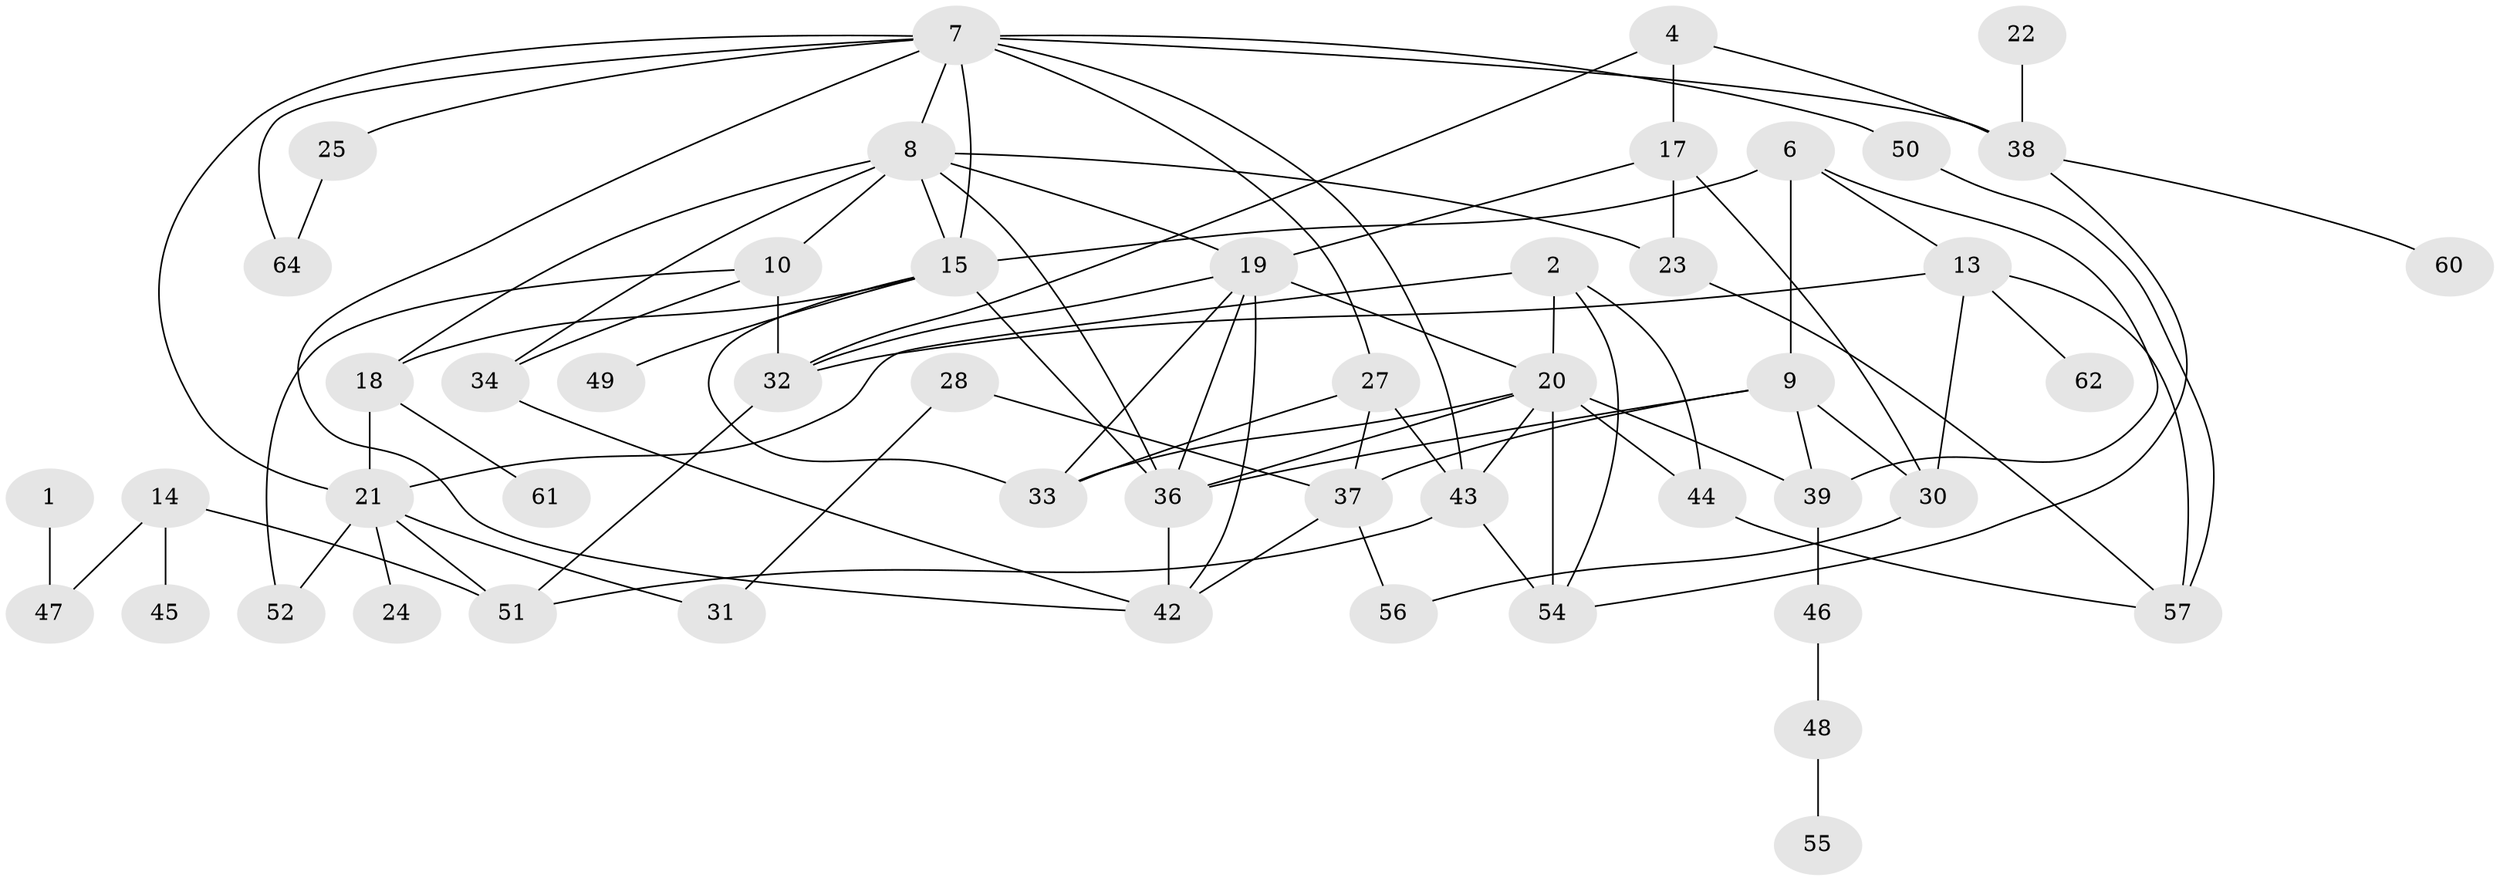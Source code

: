// original degree distribution, {2: 0.30708661417322836, 0: 0.09448818897637795, 1: 0.14173228346456693, 4: 0.16535433070866143, 3: 0.16535433070866143, 7: 0.015748031496062992, 5: 0.08661417322834646, 6: 0.023622047244094488}
// Generated by graph-tools (version 1.1) at 2025/33/03/09/25 02:33:44]
// undirected, 50 vertices, 90 edges
graph export_dot {
graph [start="1"]
  node [color=gray90,style=filled];
  1;
  2;
  4;
  6;
  7;
  8;
  9;
  10;
  13;
  14;
  15;
  17;
  18;
  19;
  20;
  21;
  22;
  23;
  24;
  25;
  27;
  28;
  30;
  31;
  32;
  33;
  34;
  36;
  37;
  38;
  39;
  42;
  43;
  44;
  45;
  46;
  47;
  48;
  49;
  50;
  51;
  52;
  54;
  55;
  56;
  57;
  60;
  61;
  62;
  64;
  1 -- 47 [weight=1.0];
  2 -- 20 [weight=1.0];
  2 -- 21 [weight=1.0];
  2 -- 44 [weight=1.0];
  2 -- 54 [weight=1.0];
  4 -- 17 [weight=1.0];
  4 -- 32 [weight=1.0];
  4 -- 38 [weight=1.0];
  6 -- 9 [weight=2.0];
  6 -- 13 [weight=2.0];
  6 -- 15 [weight=1.0];
  6 -- 39 [weight=1.0];
  7 -- 8 [weight=1.0];
  7 -- 15 [weight=1.0];
  7 -- 21 [weight=1.0];
  7 -- 25 [weight=2.0];
  7 -- 27 [weight=1.0];
  7 -- 38 [weight=2.0];
  7 -- 42 [weight=1.0];
  7 -- 43 [weight=1.0];
  7 -- 50 [weight=1.0];
  7 -- 64 [weight=1.0];
  8 -- 10 [weight=2.0];
  8 -- 15 [weight=1.0];
  8 -- 18 [weight=1.0];
  8 -- 19 [weight=2.0];
  8 -- 23 [weight=1.0];
  8 -- 34 [weight=1.0];
  8 -- 36 [weight=1.0];
  9 -- 30 [weight=1.0];
  9 -- 36 [weight=1.0];
  9 -- 37 [weight=1.0];
  9 -- 39 [weight=1.0];
  10 -- 32 [weight=2.0];
  10 -- 34 [weight=1.0];
  10 -- 52 [weight=1.0];
  13 -- 30 [weight=1.0];
  13 -- 32 [weight=1.0];
  13 -- 57 [weight=2.0];
  13 -- 62 [weight=1.0];
  14 -- 45 [weight=1.0];
  14 -- 47 [weight=1.0];
  14 -- 51 [weight=1.0];
  15 -- 18 [weight=1.0];
  15 -- 33 [weight=1.0];
  15 -- 36 [weight=2.0];
  15 -- 49 [weight=1.0];
  17 -- 19 [weight=1.0];
  17 -- 23 [weight=1.0];
  17 -- 30 [weight=1.0];
  18 -- 21 [weight=1.0];
  18 -- 61 [weight=1.0];
  19 -- 20 [weight=1.0];
  19 -- 32 [weight=1.0];
  19 -- 33 [weight=3.0];
  19 -- 36 [weight=1.0];
  19 -- 42 [weight=1.0];
  20 -- 33 [weight=1.0];
  20 -- 36 [weight=1.0];
  20 -- 39 [weight=1.0];
  20 -- 43 [weight=1.0];
  20 -- 44 [weight=2.0];
  20 -- 54 [weight=2.0];
  21 -- 24 [weight=1.0];
  21 -- 31 [weight=1.0];
  21 -- 51 [weight=2.0];
  21 -- 52 [weight=1.0];
  22 -- 38 [weight=1.0];
  23 -- 57 [weight=1.0];
  25 -- 64 [weight=1.0];
  27 -- 33 [weight=1.0];
  27 -- 37 [weight=1.0];
  27 -- 43 [weight=2.0];
  28 -- 31 [weight=1.0];
  28 -- 37 [weight=1.0];
  30 -- 56 [weight=1.0];
  32 -- 51 [weight=1.0];
  34 -- 42 [weight=1.0];
  36 -- 42 [weight=2.0];
  37 -- 42 [weight=1.0];
  37 -- 56 [weight=1.0];
  38 -- 54 [weight=1.0];
  38 -- 60 [weight=1.0];
  39 -- 46 [weight=1.0];
  43 -- 51 [weight=1.0];
  43 -- 54 [weight=1.0];
  44 -- 57 [weight=1.0];
  46 -- 48 [weight=1.0];
  48 -- 55 [weight=1.0];
  50 -- 57 [weight=1.0];
}
